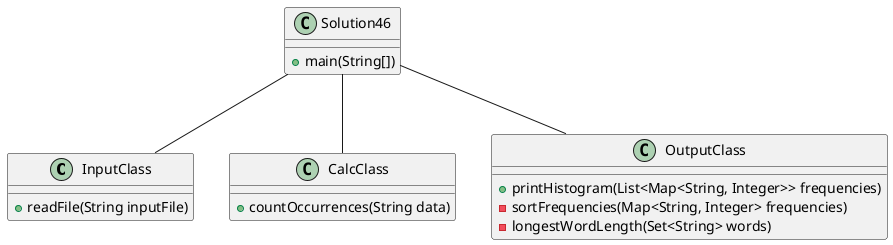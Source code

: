 @startuml

class InputClass {
  +readFile(String inputFile)
}

class CalcClass {
  +countOccurrences(String data)
}


class OutputClass {
  +printHistogram(List<Map<String, Integer>> frequencies)
  -sortFrequencies(Map<String, Integer> frequencies)
  -longestWordLength(Set<String> words)
}

class Solution46 {
+main(String[])
}

Solution46 -- InputClass
Solution46 -- CalcClass
Solution46 -- OutputClass

@enduml